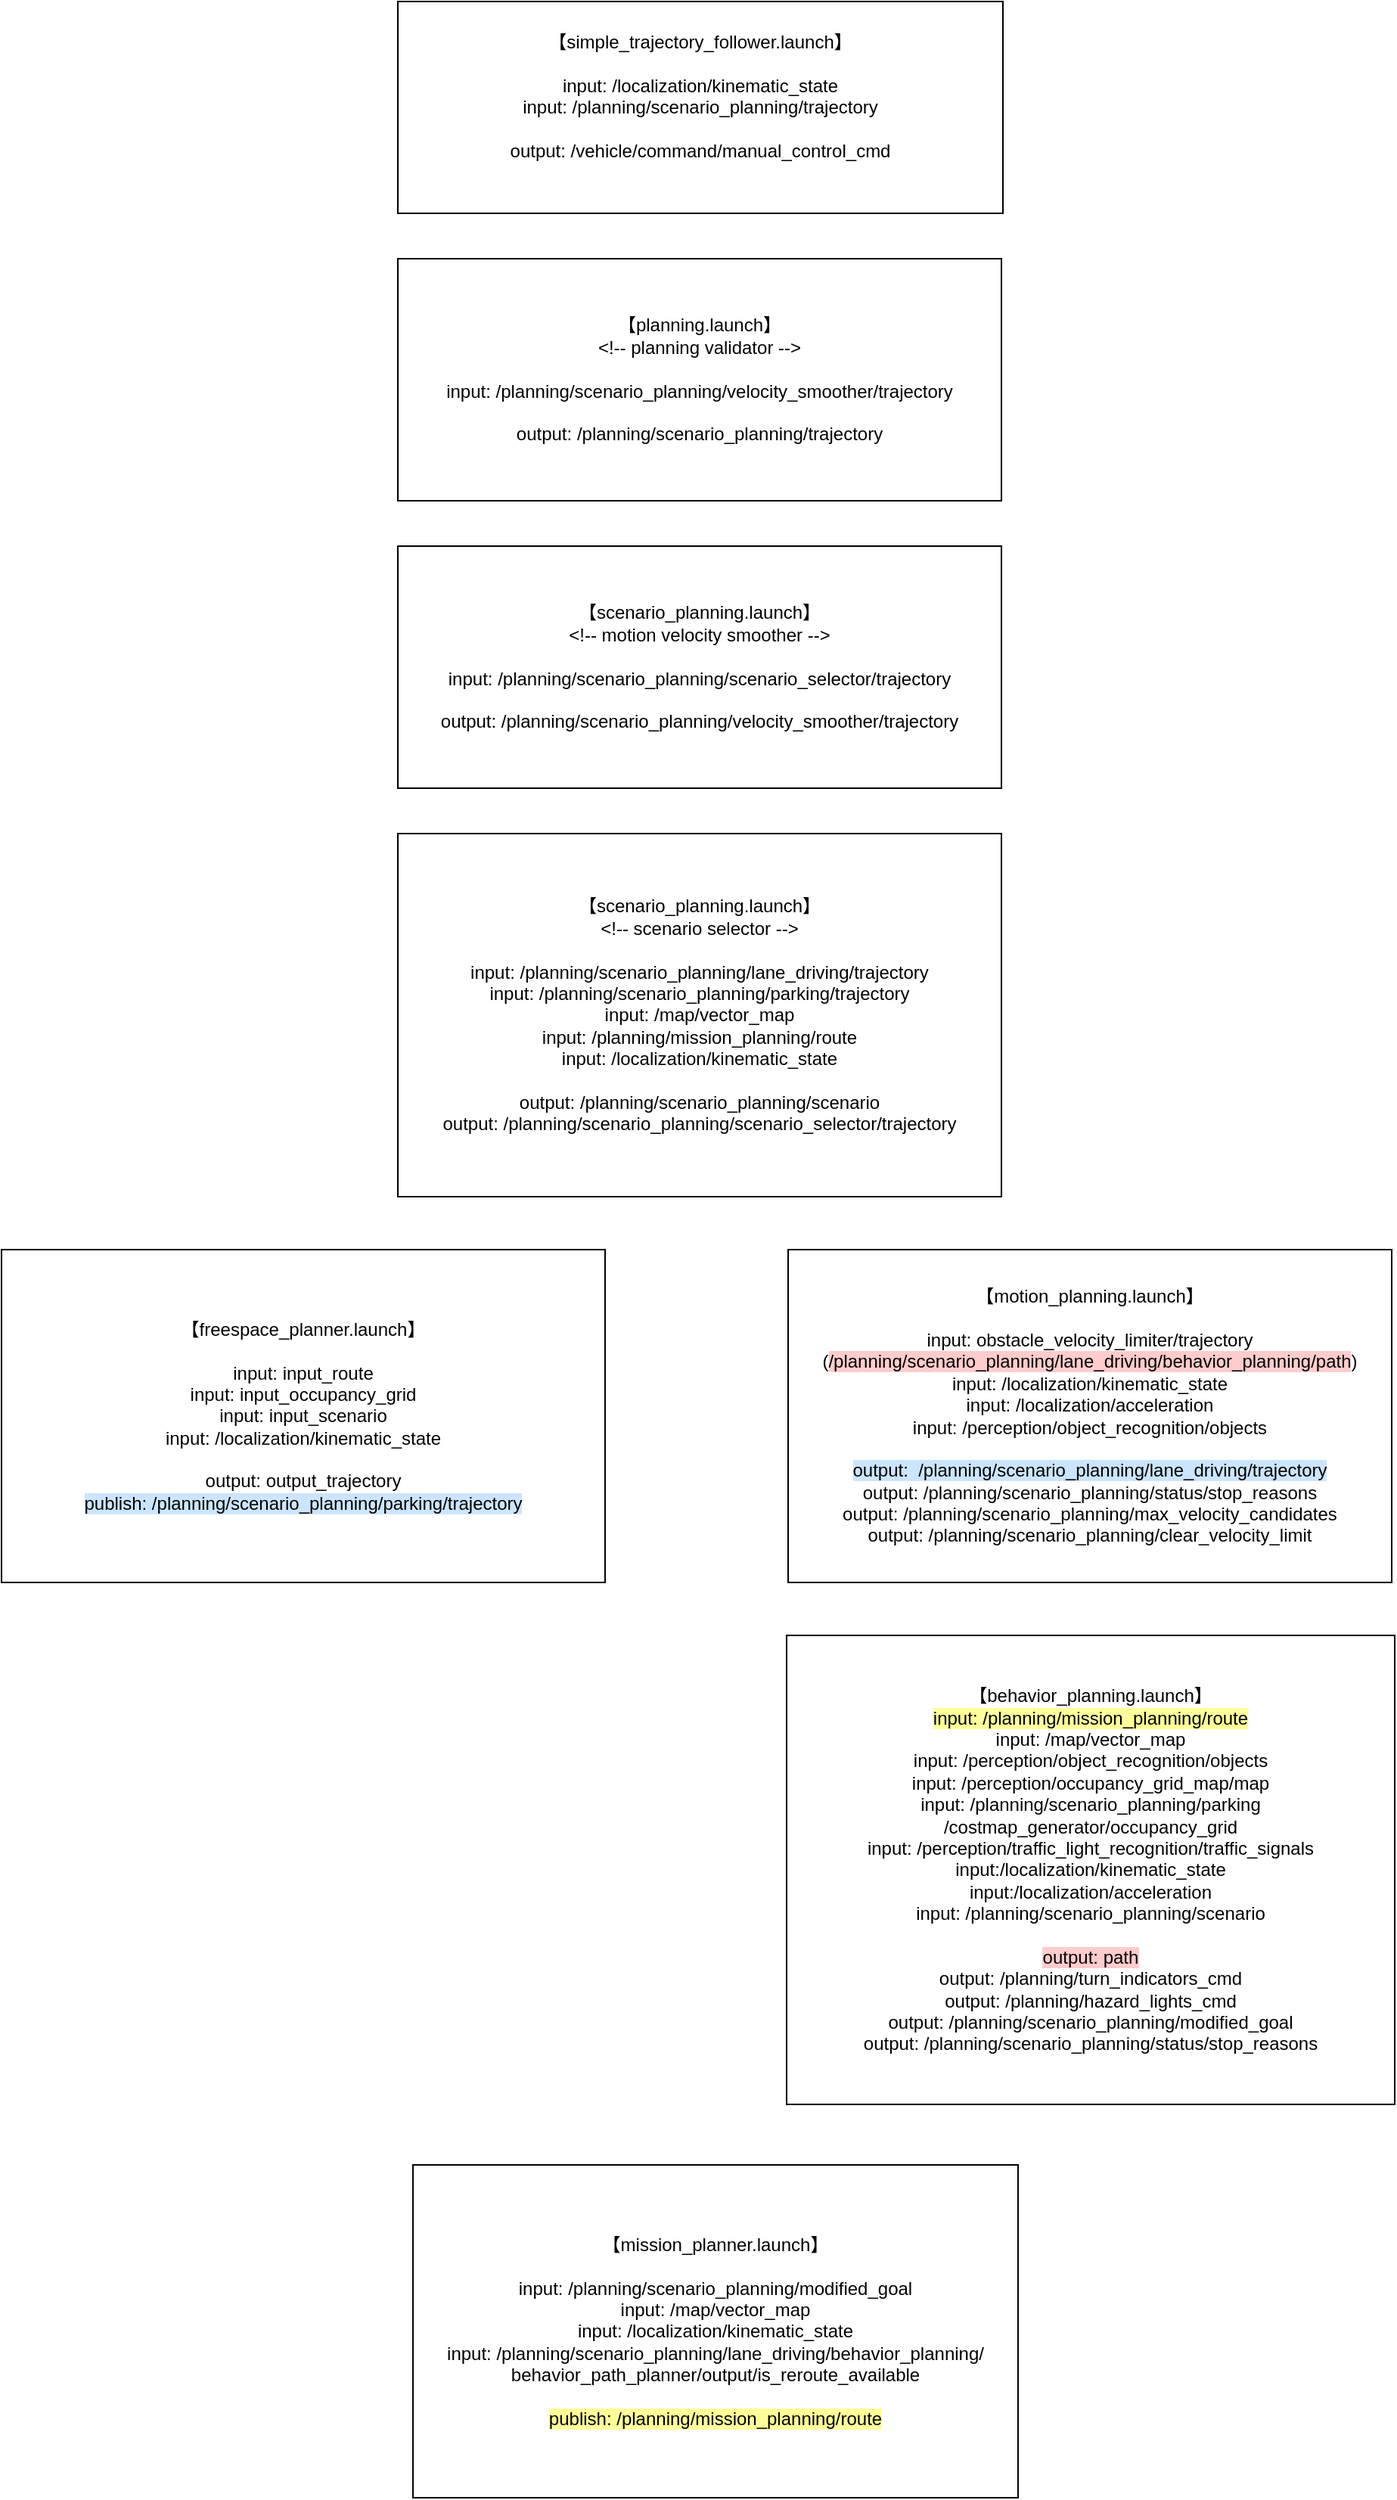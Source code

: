 <mxfile version="24.8.0">
  <diagram name="第 1 页" id="Bj05R8QRVJabiGc4-4df">
    <mxGraphModel dx="1355" dy="665" grid="1" gridSize="10" guides="1" tooltips="1" connect="1" arrows="1" fold="1" page="1" pageScale="1" pageWidth="827" pageHeight="1169" math="0" shadow="0">
      <root>
        <mxCell id="0" />
        <mxCell id="1" parent="0" />
        <mxCell id="DaoDRAan5N-xbQoOhHpL-1" value="【simple_trajectory_follower.launch】&lt;div&gt;&lt;br&gt;&lt;div&gt;input: /localization/kinematic_state&lt;/div&gt;&lt;div&gt;input: /planning/scenario_planning/trajectory&lt;/div&gt;&lt;div&gt;&lt;br&gt;&lt;/div&gt;&lt;div&gt;output: /vehicle/command/manual_control_cmd&lt;/div&gt;&lt;div&gt;&lt;br&gt;&lt;/div&gt;&lt;/div&gt;" style="rounded=0;whiteSpace=wrap;html=1;" parent="1" vertex="1">
          <mxGeometry x="300" y="120" width="400" height="140" as="geometry" />
        </mxCell>
        <mxCell id="DaoDRAan5N-xbQoOhHpL-2" value="【planning.launch】&lt;div&gt;&amp;lt;!-- planning validator --&amp;gt;&lt;/div&gt;&lt;div&gt;&lt;br&gt;&lt;/div&gt;&lt;div&gt;input: /planning/scenario_planning/velocity_smoother&lt;span style=&quot;background-color: initial;&quot;&gt;/trajectory&lt;/span&gt;&lt;/div&gt;&lt;div&gt;&lt;br&gt;&lt;/div&gt;&lt;div&gt;output: /planning/scenario_planning/trajectory&lt;/div&gt;" style="rounded=0;whiteSpace=wrap;html=1;" parent="1" vertex="1">
          <mxGeometry x="300" y="290" width="399" height="160" as="geometry" />
        </mxCell>
        <mxCell id="DaoDRAan5N-xbQoOhHpL-3" value="【scenario_planning.launch】&lt;div&gt;&lt;span style=&quot;font-size: 12px;&quot;&gt;&amp;lt;!-- motion velocity smoother --&amp;gt;&lt;/span&gt;&lt;br&gt;&lt;/div&gt;&lt;div&gt;&lt;span style=&quot;font-size: 12px;&quot;&gt;&lt;br&gt;&lt;/span&gt;&lt;/div&gt;&lt;div&gt;&lt;span style=&quot;font-size: 12px;&quot;&gt;input: /planning/scenario_planning/scenario_selector/trajectory&lt;/span&gt;&lt;/div&gt;&lt;div&gt;&lt;span style=&quot;font-size: 12px;&quot;&gt;&lt;br&gt;&lt;/span&gt;&lt;/div&gt;&lt;div&gt;&lt;span style=&quot;font-size: 12px;&quot;&gt;output: /planning/scenario_planning/velocity_smoother/trajectory&lt;/span&gt;&lt;/div&gt;" style="rounded=0;whiteSpace=wrap;html=1;" parent="1" vertex="1">
          <mxGeometry x="300" y="480" width="399" height="160" as="geometry" />
        </mxCell>
        <mxCell id="DaoDRAan5N-xbQoOhHpL-4" value="【scenario_planning.launch】&lt;div&gt;&lt;span style=&quot;font-size: 12px;&quot;&gt;&amp;lt;!-- scenario selector --&amp;gt;&lt;/span&gt;&lt;br&gt;&lt;/div&gt;&lt;div&gt;&lt;span style=&quot;font-size: 12px;&quot;&gt;&lt;br&gt;&lt;/span&gt;&lt;/div&gt;&lt;div&gt;&lt;span style=&quot;font-size: 12px;&quot;&gt;input:&amp;nbsp;&lt;/span&gt;&lt;span style=&quot;background-color: initial; font-size: 12px;&quot;&gt;/planning/scenario_planning/lane_driving/trajectory&lt;/span&gt;&lt;/div&gt;&lt;div&gt;&lt;span style=&quot;background-color: initial; font-size: 12px;&quot;&gt;input:&amp;nbsp;&lt;/span&gt;&lt;span style=&quot;background-color: initial; font-size: 12px;&quot;&gt;/planning/scenario_planning/parking/trajectory&lt;/span&gt;&lt;/div&gt;&lt;div&gt;&lt;span style=&quot;background-color: initial; font-size: 12px;&quot;&gt;input:&amp;nbsp;&lt;/span&gt;&lt;span style=&quot;background-color: initial; font-size: 12px;&quot;&gt;/map/vector_map&lt;/span&gt;&lt;/div&gt;&lt;div&gt;&lt;span style=&quot;background-color: initial; font-size: 12px;&quot;&gt;input:&amp;nbsp;&lt;/span&gt;&lt;span style=&quot;background-color: initial; font-size: 12px;&quot;&gt;/planning/mission_planning/route&lt;/span&gt;&lt;/div&gt;&lt;div&gt;&lt;span style=&quot;background-color: initial; font-size: 12px;&quot;&gt;input:&amp;nbsp;&lt;/span&gt;&lt;span style=&quot;background-color: initial; font-size: 12px;&quot;&gt;/localization/kinematic_state&lt;/span&gt;&lt;/div&gt;&lt;div&gt;&lt;span style=&quot;background-color: initial; font-size: 12px;&quot;&gt;&lt;br&gt;&lt;/span&gt;&lt;/div&gt;&lt;div&gt;&lt;span style=&quot;background-color: initial; font-size: 12px;&quot;&gt;output: &lt;/span&gt;&lt;span style=&quot;background-color: initial; font-size: 12px;&quot;&gt;/planning/scenario_planning/scenario&lt;/span&gt;&lt;/div&gt;&lt;div&gt;&lt;span style=&quot;background-color: initial; font-size: 12px;&quot;&gt;output:&amp;nbsp;&lt;/span&gt;&lt;span style=&quot;background-color: initial; font-size: 12px;&quot;&gt;/planning/scenario_planning/scenario_selector/trajectory&lt;/span&gt;&lt;/div&gt;" style="rounded=0;whiteSpace=wrap;html=1;" parent="1" vertex="1">
          <mxGeometry x="300" y="670" width="399" height="240" as="geometry" />
        </mxCell>
        <mxCell id="DaoDRAan5N-xbQoOhHpL-5" value="【mission_planner.launch】&lt;div&gt;&lt;br&gt;&lt;/div&gt;&lt;div&gt;input: /planning/scenario_planning/modified_goal&lt;/div&gt;&lt;div&gt;&lt;span style=&quot;background-color: rgb(255, 255, 255);&quot;&gt;input: /map/vector_map&lt;/span&gt;&lt;/div&gt;&lt;div&gt;input: /localization/kinematic_state&lt;/div&gt;&lt;div&gt;input:&amp;nbsp;/planning/scenario_planning/lane_driving/behavior_planning/&lt;br&gt;behavior_path_planner/output/is_reroute_available&lt;/div&gt;&lt;div&gt;&lt;br&gt;&lt;/div&gt;&lt;div&gt;&lt;span style=&quot;background-color: rgb(255, 255, 153);&quot;&gt;publish: /planning/mission_planning/route&lt;/span&gt;&lt;/div&gt;" style="rounded=0;whiteSpace=wrap;html=1;" parent="1" vertex="1">
          <mxGeometry x="310" y="1550" width="400" height="220" as="geometry" />
        </mxCell>
        <mxCell id="DaoDRAan5N-xbQoOhHpL-6" value="【freespace_planner.launch】&lt;div&gt;&lt;br&gt;&lt;div&gt;input: input_route&lt;/div&gt;&lt;div&gt;input: input_occupancy_grid&lt;/div&gt;&lt;div&gt;input: input_scenario&lt;/div&gt;&lt;div&gt;input: /localization/kinematic_state&lt;/div&gt;&lt;div&gt;&lt;br&gt;&lt;/div&gt;&lt;div&gt;output: output_trajectory&lt;/div&gt;&lt;/div&gt;&lt;div&gt;&lt;span style=&quot;background-color: rgb(204, 229, 255);&quot;&gt;publish: /planning/scenario_planning/parking/trajectory&lt;/span&gt;&lt;/div&gt;" style="rounded=0;whiteSpace=wrap;html=1;" parent="1" vertex="1">
          <mxGeometry x="38" y="945" width="399" height="220" as="geometry" />
        </mxCell>
        <mxCell id="DaoDRAan5N-xbQoOhHpL-7" value="【motion_planning.launch】&lt;div&gt;&lt;br&gt;&lt;div&gt;input: obstacle_velocity_limiter/trajectory&lt;/div&gt;&lt;div&gt;(&lt;span style=&quot;background-color: rgb(255, 204, 204);&quot;&gt;/planning/scenario_planning/lane_driving/behavior_planning/path&lt;/span&gt;)&lt;/div&gt;&lt;div&gt;input: /localization/kinematic_state&lt;/div&gt;&lt;div&gt;input: /localization/acceleration&lt;/div&gt;&lt;div&gt;input: /perception/object_recognition/objects&lt;/div&gt;&lt;div&gt;&lt;br&gt;&lt;/div&gt;&lt;div&gt;&lt;span style=&quot;background-color: rgb(204, 229, 255);&quot;&gt;output:&amp;nbsp; /planning/scenario_planning/lane_driving/trajectory&lt;/span&gt;&lt;/div&gt;&lt;/div&gt;&lt;div&gt;output:&amp;nbsp;/planning/scenario_planning/status/stop_reasons&lt;/div&gt;&lt;div&gt;output:&amp;nbsp;/planning/scenario_planning/max_velocity_candidates&lt;/div&gt;&lt;div&gt;output:&amp;nbsp;/planning/scenario_planning/clear_velocity_limit&lt;/div&gt;" style="rounded=0;whiteSpace=wrap;html=1;" parent="1" vertex="1">
          <mxGeometry x="558" y="945" width="399" height="220" as="geometry" />
        </mxCell>
        <mxCell id="wsuHxp2bKw_w7uOm45Yj-1" value="【behavior_planning.launch】&lt;div&gt;&lt;span style=&quot;background-color: rgb(255, 255, 153);&quot;&gt;input:&amp;nbsp;/planning/mission_planning/route&lt;/span&gt;&lt;/div&gt;&lt;div&gt;input:&amp;nbsp;/map/vector_map&lt;/div&gt;&lt;div&gt;input:&amp;nbsp;/perception/object_recognition/objects&lt;/div&gt;&lt;div&gt;input:&amp;nbsp;/perception/occupancy_grid_map/map&lt;/div&gt;&lt;div&gt;input:&amp;nbsp;/planning/scenario_planning/parking&lt;/div&gt;&lt;div&gt;/costmap_generator/occupancy_grid&lt;/div&gt;&lt;div&gt;input:&amp;nbsp;/perception/traffic_light_recognition/traffic_signals&lt;/div&gt;&lt;div&gt;input:/localization/kinematic_state&lt;/div&gt;&lt;div&gt;input:/localization/acceleration&lt;/div&gt;&lt;div&gt;input:&amp;nbsp;/planning/scenario_planning/scenario&lt;/div&gt;&lt;div&gt;&lt;br&gt;&lt;/div&gt;&lt;div&gt;&lt;span style=&quot;background-color: rgb(255, 204, 204);&quot;&gt;output: path&lt;/span&gt;&lt;/div&gt;&lt;div&gt;output:&amp;nbsp;/planning/turn_indicators_cmd&lt;/div&gt;&lt;div&gt;output:&amp;nbsp;/planning/hazard_lights_cmd&lt;/div&gt;&lt;div&gt;output:&amp;nbsp;/planning/scenario_planning/modified_goal&lt;/div&gt;&lt;div&gt;output:&amp;nbsp;/planning/scenario_planning/status/stop_reasons&lt;/div&gt;" style="rounded=0;whiteSpace=wrap;html=1;" vertex="1" parent="1">
          <mxGeometry x="557" y="1200" width="402" height="310" as="geometry" />
        </mxCell>
      </root>
    </mxGraphModel>
  </diagram>
</mxfile>
